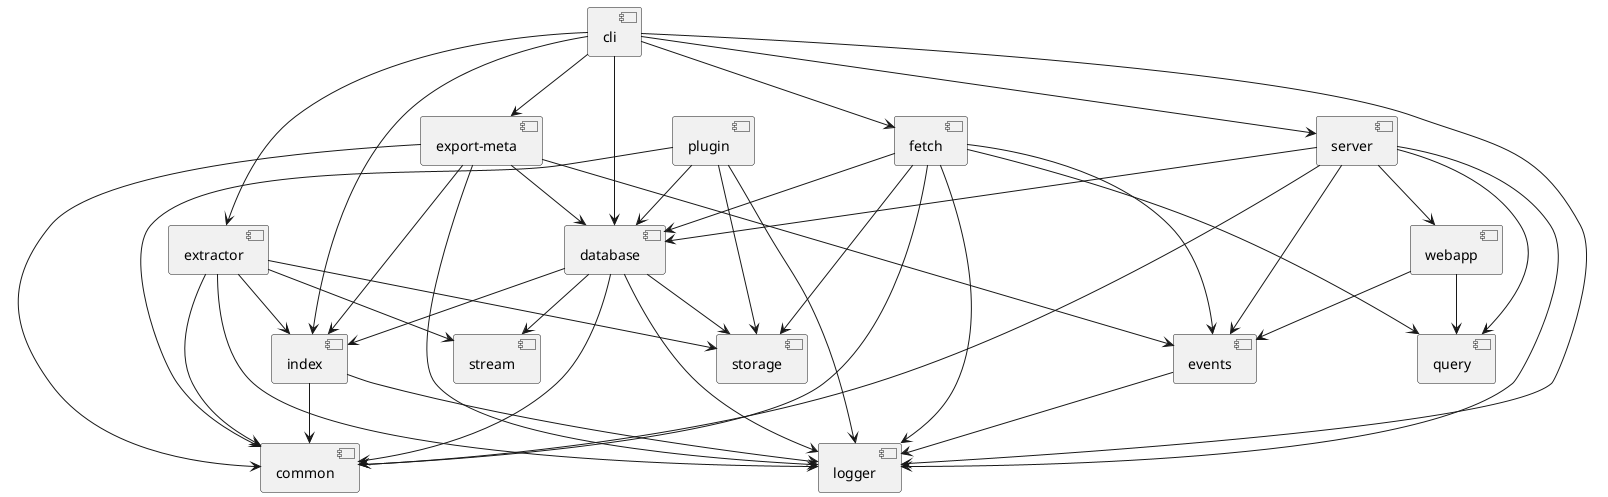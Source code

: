 @startuml
[cli] --> [index]
[cli] --> [database]
[cli] --> [export-meta]
[cli] --> [extractor]
[cli] --> [server]
[cli] --> [fetch]
[cli] --> [logger]

[index] --> [common]
[index] --> [logger]

[extractor] --> [common]
[extractor] --> [index]
[extractor] --> [logger]
[extractor] --> [storage]
[extractor] --> [stream]

[database] --> [common]
[database] --> [index]
[database] --> [logger]
[database] --> [storage]
[database] --> [stream]

[events] --> [logger]

[server] --> [common]
[server] --> [database]
[server] --> [events]
[server] --> [logger]
[server] --> [query]
[server] --> [webapp]

[fetch] --> [common]
[fetch] --> [database]
[fetch] --> [events]
[fetch] --> [logger]
[fetch] --> [query]
[fetch] --> [storage]

[export-meta] --> [common]
[export-meta] --> [index]
[export-meta] --> [database]
[export-meta] --> [events]
[export-meta] --> [logger]

[webapp] --> [events]
[webapp] --> [query]

[plugin] --> [common]
[plugin] --> [database]
[plugin] --> [logger]
[plugin] --> [storage]

@enduml